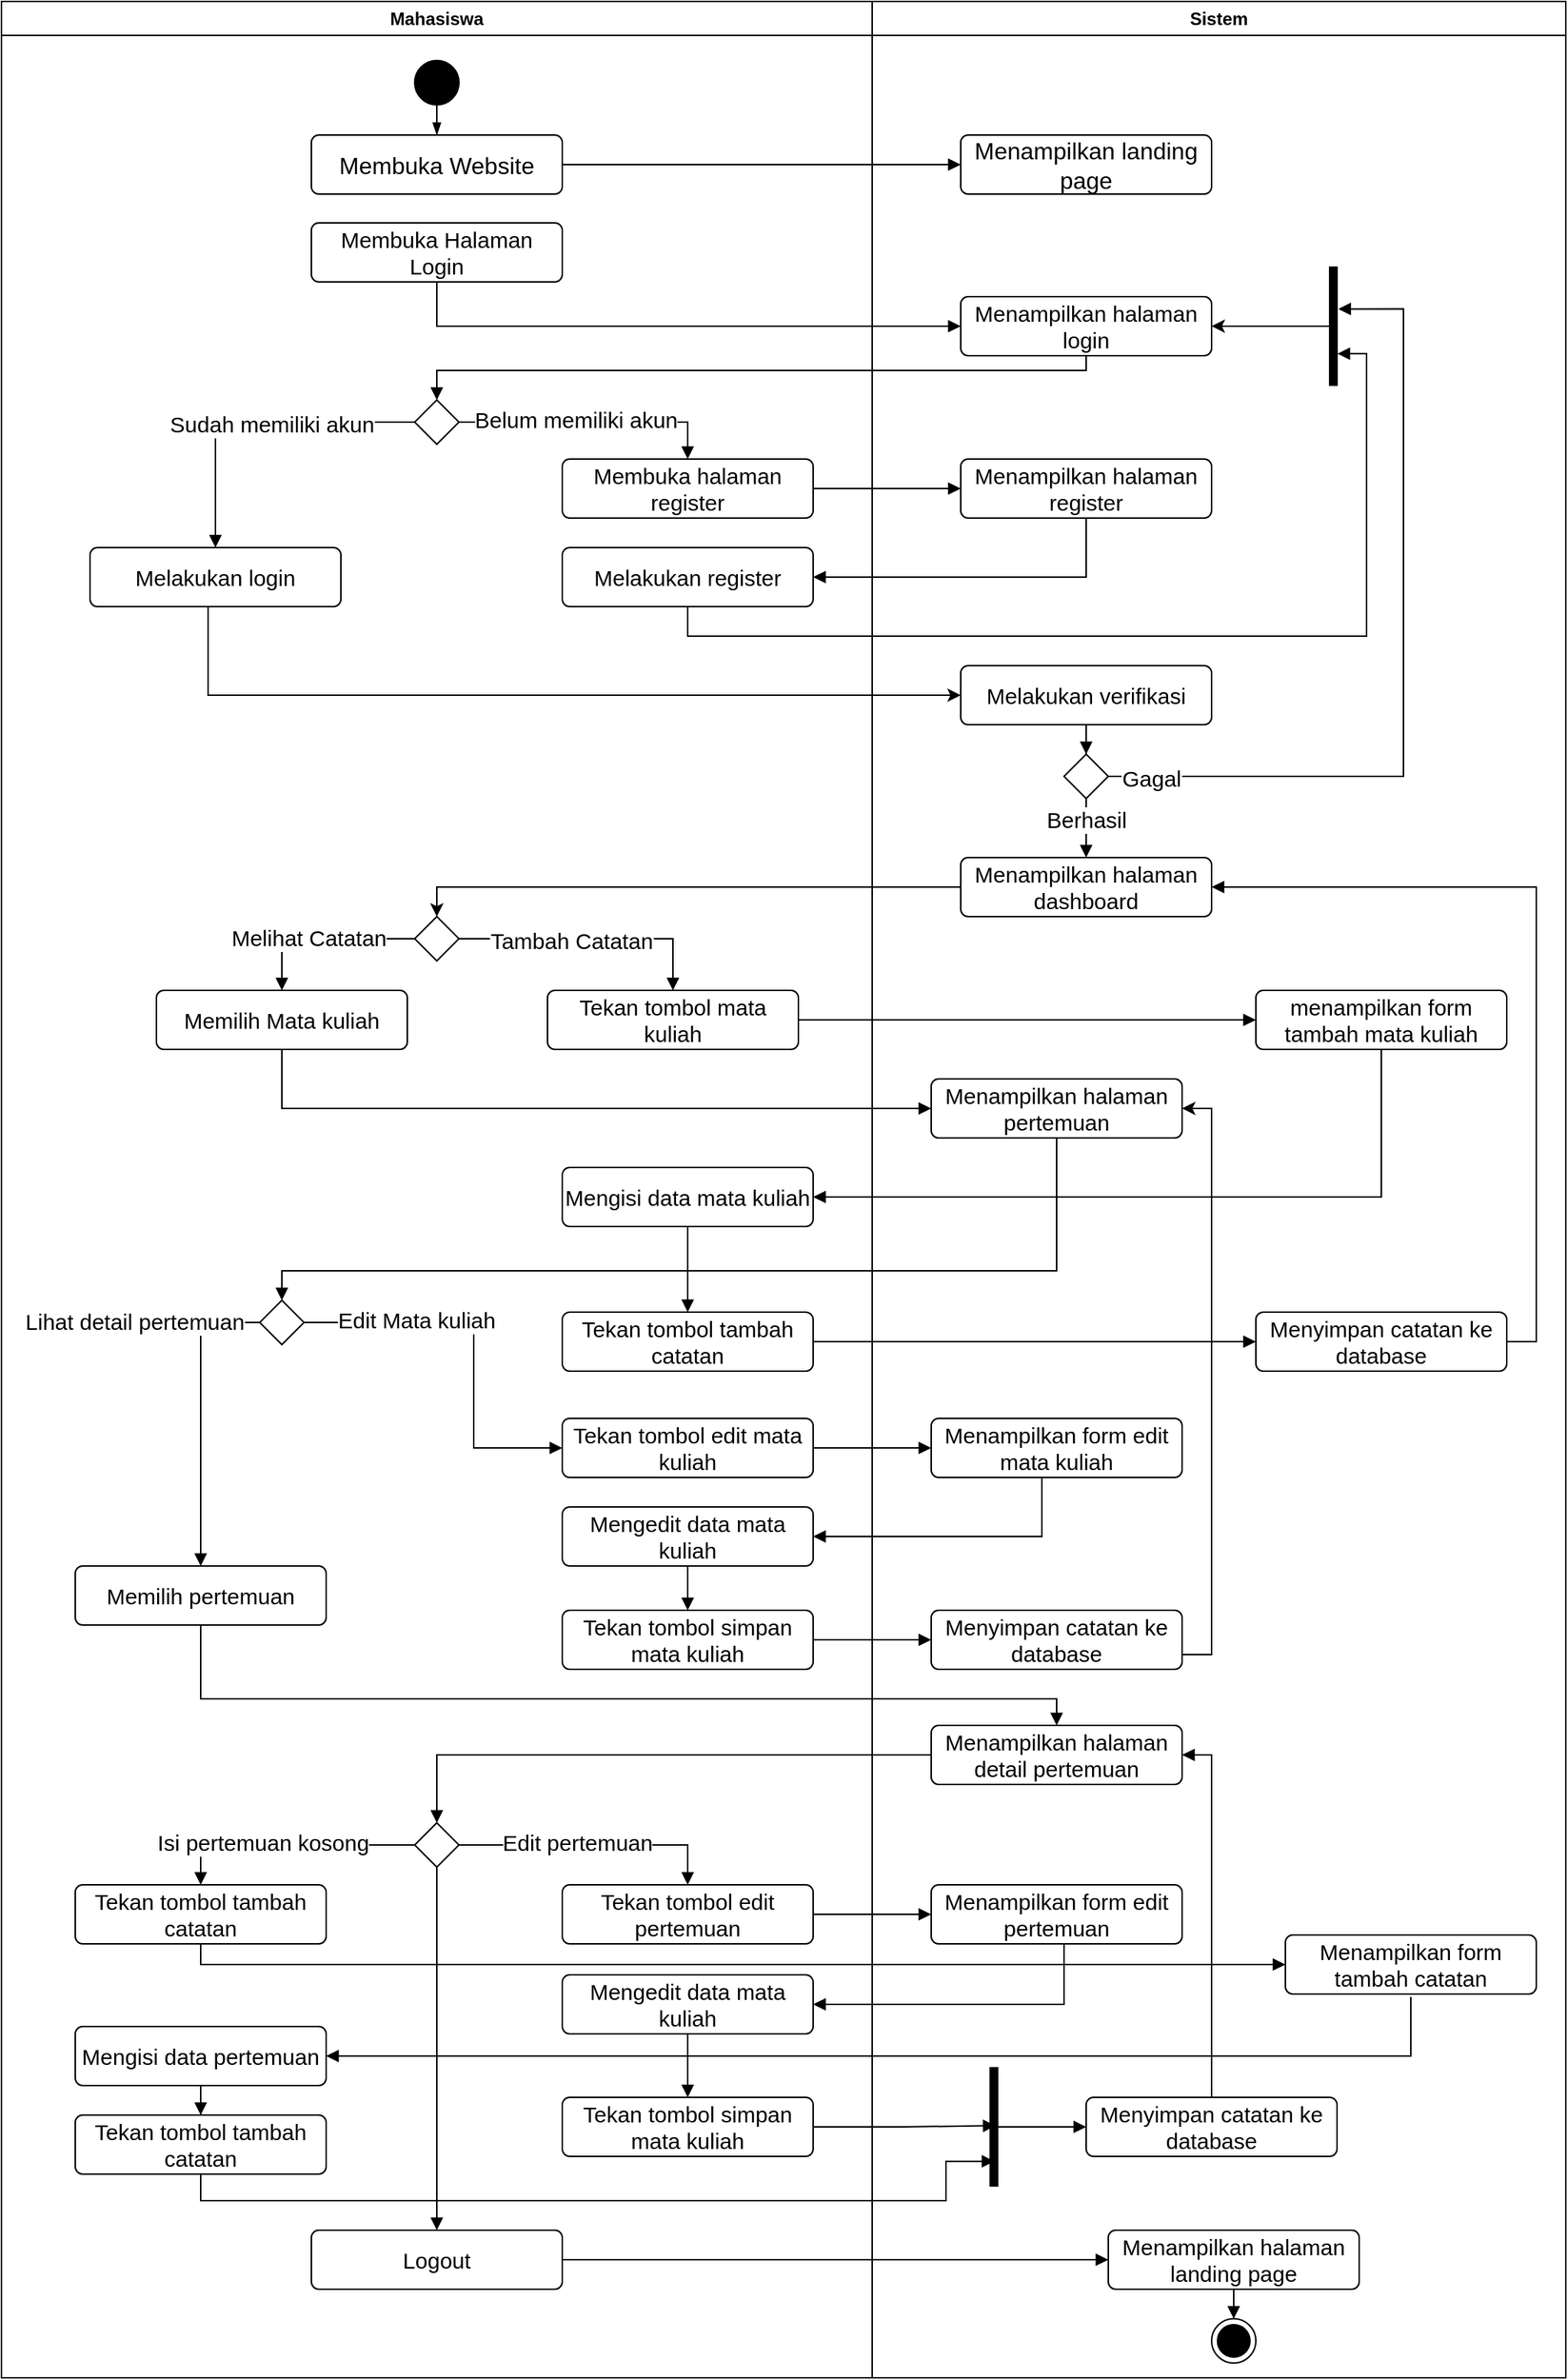 <mxfile version="25.0.3">
  <diagram name="Page-1" id="1pS5nne5ay4UwRCuELFb">
    <mxGraphModel dx="2961" dy="1209" grid="1" gridSize="10" guides="1" tooltips="1" connect="1" arrows="1" fold="1" page="1" pageScale="1" pageWidth="850" pageHeight="1100" math="0" shadow="0">
      <root>
        <mxCell id="0" />
        <mxCell id="1" parent="0" />
        <mxCell id="IEgsuIe9ImZTveWtjrnu-1" value="Mahasiswa" style="swimlane;whiteSpace=wrap;html=1;" parent="1" vertex="1">
          <mxGeometry x="-80" y="10" width="590" height="1610" as="geometry" />
        </mxCell>
        <mxCell id="IEgsuIe9ImZTveWtjrnu-6" style="edgeStyle=orthogonalEdgeStyle;rounded=0;orthogonalLoop=1;jettySize=auto;html=1;endArrow=blockThin;endFill=1;" parent="IEgsuIe9ImZTveWtjrnu-1" source="IEgsuIe9ImZTveWtjrnu-4" target="IEgsuIe9ImZTveWtjrnu-5" edge="1">
          <mxGeometry relative="1" as="geometry" />
        </mxCell>
        <mxCell id="IEgsuIe9ImZTveWtjrnu-4" value="" style="ellipse;fillColor=strokeColor;html=1;" parent="IEgsuIe9ImZTveWtjrnu-1" vertex="1">
          <mxGeometry x="280" y="40" width="30" height="30" as="geometry" />
        </mxCell>
        <mxCell id="IEgsuIe9ImZTveWtjrnu-5" value="Membuka Website" style="html=1;align=center;verticalAlign=middle;rounded=1;absoluteArcSize=1;arcSize=10;dashed=0;whiteSpace=wrap;labelPosition=center;verticalLabelPosition=middle;fontSize=16;" parent="IEgsuIe9ImZTveWtjrnu-1" vertex="1">
          <mxGeometry x="210" y="90.5" width="170" height="40" as="geometry" />
        </mxCell>
        <mxCell id="IEgsuIe9ImZTveWtjrnu-18" value="Membuka Halaman Login" style="html=1;align=center;verticalAlign=middle;rounded=1;absoluteArcSize=1;arcSize=10;dashed=0;whiteSpace=wrap;labelPosition=center;verticalLabelPosition=middle;fontSize=15;" parent="IEgsuIe9ImZTveWtjrnu-1" vertex="1">
          <mxGeometry x="210" y="150" width="170" height="40" as="geometry" />
        </mxCell>
        <mxCell id="IEgsuIe9ImZTveWtjrnu-43" style="edgeStyle=orthogonalEdgeStyle;rounded=0;orthogonalLoop=1;jettySize=auto;html=1;strokeColor=default;align=center;verticalAlign=middle;fontFamily=Helvetica;fontSize=11;fontColor=default;labelBackgroundColor=default;endArrow=block;endFill=1;" parent="IEgsuIe9ImZTveWtjrnu-1" source="IEgsuIe9ImZTveWtjrnu-21" target="IEgsuIe9ImZTveWtjrnu-30" edge="1">
          <mxGeometry relative="1" as="geometry" />
        </mxCell>
        <mxCell id="Frry8JoZcenMl01VOtcv-31" value="Belum memiliki akun" style="edgeLabel;html=1;align=center;verticalAlign=middle;resizable=0;points=[];fontFamily=Helvetica;fontSize=15;fontColor=default;labelBackgroundColor=default;" parent="IEgsuIe9ImZTveWtjrnu-43" vertex="1" connectable="0">
          <mxGeometry x="-0.469" y="2" relative="1" as="geometry">
            <mxPoint x="31" as="offset" />
          </mxGeometry>
        </mxCell>
        <mxCell id="Frry8JoZcenMl01VOtcv-20" style="edgeStyle=orthogonalEdgeStyle;rounded=0;orthogonalLoop=1;jettySize=auto;html=1;entryX=0.5;entryY=0;entryDx=0;entryDy=0;strokeColor=default;align=center;verticalAlign=middle;fontFamily=Helvetica;fontSize=11;fontColor=default;labelBackgroundColor=default;endArrow=block;endFill=1;" parent="IEgsuIe9ImZTveWtjrnu-1" source="IEgsuIe9ImZTveWtjrnu-21" target="IEgsuIe9ImZTveWtjrnu-22" edge="1">
          <mxGeometry relative="1" as="geometry" />
        </mxCell>
        <mxCell id="Frry8JoZcenMl01VOtcv-30" value="Sudah memiliki akun" style="edgeLabel;html=1;align=center;verticalAlign=middle;resizable=0;points=[];fontFamily=Helvetica;fontSize=15;fontColor=default;labelBackgroundColor=default;" parent="Frry8JoZcenMl01VOtcv-20" vertex="1" connectable="0">
          <mxGeometry x="-0.379" y="1" relative="1" as="geometry">
            <mxPoint x="-29" as="offset" />
          </mxGeometry>
        </mxCell>
        <mxCell id="IEgsuIe9ImZTveWtjrnu-21" value="" style="rhombus;" parent="IEgsuIe9ImZTveWtjrnu-1" vertex="1">
          <mxGeometry x="280" y="270" width="30" height="30" as="geometry" />
        </mxCell>
        <mxCell id="IEgsuIe9ImZTveWtjrnu-22" value="Melakukan login" style="html=1;align=center;verticalAlign=middle;rounded=1;absoluteArcSize=1;arcSize=10;dashed=0;whiteSpace=wrap;labelPosition=center;verticalLabelPosition=middle;fontSize=15;" parent="IEgsuIe9ImZTveWtjrnu-1" vertex="1">
          <mxGeometry x="60" y="370" width="170" height="40" as="geometry" />
        </mxCell>
        <mxCell id="IEgsuIe9ImZTveWtjrnu-30" value="Membuka halaman register" style="html=1;align=center;verticalAlign=middle;rounded=1;absoluteArcSize=1;arcSize=10;dashed=0;whiteSpace=wrap;labelPosition=center;verticalLabelPosition=middle;fontSize=15;" parent="IEgsuIe9ImZTveWtjrnu-1" vertex="1">
          <mxGeometry x="380" y="310" width="170" height="40" as="geometry" />
        </mxCell>
        <mxCell id="IEgsuIe9ImZTveWtjrnu-32" value="Melakukan register" style="html=1;align=center;verticalAlign=middle;rounded=1;absoluteArcSize=1;arcSize=10;dashed=0;whiteSpace=wrap;labelPosition=center;verticalLabelPosition=middle;fontSize=15;" parent="IEgsuIe9ImZTveWtjrnu-1" vertex="1">
          <mxGeometry x="380" y="370" width="170" height="40" as="geometry" />
        </mxCell>
        <mxCell id="9lwKUN8deFw_M2zKzOt3-55" style="edgeStyle=orthogonalEdgeStyle;rounded=0;orthogonalLoop=1;jettySize=auto;html=1;entryX=0.5;entryY=0;entryDx=0;entryDy=0;endArrow=block;endFill=1;" parent="IEgsuIe9ImZTveWtjrnu-1" source="IEgsuIe9ImZTveWtjrnu-36" target="IEgsuIe9ImZTveWtjrnu-37" edge="1">
          <mxGeometry relative="1" as="geometry" />
        </mxCell>
        <mxCell id="Frry8JoZcenMl01VOtcv-27" value="&lt;font style=&quot;font-size: 15px;&quot;&gt;Melihat Catatan&lt;/font&gt;" style="edgeLabel;html=1;align=center;verticalAlign=middle;resizable=0;points=[];" parent="9lwKUN8deFw_M2zKzOt3-55" vertex="1" connectable="0">
          <mxGeometry x="-0.066" y="-1" relative="1" as="geometry">
            <mxPoint x="-14" as="offset" />
          </mxGeometry>
        </mxCell>
        <mxCell id="9lwKUN8deFw_M2zKzOt3-56" style="edgeStyle=orthogonalEdgeStyle;rounded=0;orthogonalLoop=1;jettySize=auto;html=1;endArrow=block;endFill=1;" parent="IEgsuIe9ImZTveWtjrnu-1" source="IEgsuIe9ImZTveWtjrnu-36" target="IEgsuIe9ImZTveWtjrnu-59" edge="1">
          <mxGeometry relative="1" as="geometry" />
        </mxCell>
        <mxCell id="Frry8JoZcenMl01VOtcv-26" value="Tambah Catatan" style="edgeLabel;html=1;align=center;verticalAlign=middle;resizable=0;points=[];fontSize=15;" parent="9lwKUN8deFw_M2zKzOt3-56" vertex="1" connectable="0">
          <mxGeometry x="-0.393" y="-1" relative="1" as="geometry">
            <mxPoint x="21" as="offset" />
          </mxGeometry>
        </mxCell>
        <mxCell id="IEgsuIe9ImZTveWtjrnu-36" value="" style="rhombus;" parent="IEgsuIe9ImZTveWtjrnu-1" vertex="1">
          <mxGeometry x="280" y="620" width="30" height="30" as="geometry" />
        </mxCell>
        <mxCell id="IEgsuIe9ImZTveWtjrnu-59" value="Tekan tombol mata kuliah" style="html=1;align=center;verticalAlign=middle;rounded=1;absoluteArcSize=1;arcSize=10;dashed=0;whiteSpace=wrap;labelPosition=center;verticalLabelPosition=middle;fontSize=15;" parent="IEgsuIe9ImZTveWtjrnu-1" vertex="1">
          <mxGeometry x="370" y="670" width="170" height="40" as="geometry" />
        </mxCell>
        <mxCell id="IEgsuIe9ImZTveWtjrnu-37" value="Memilih Mata kuliah" style="html=1;align=center;verticalAlign=middle;rounded=1;absoluteArcSize=1;arcSize=10;dashed=0;whiteSpace=wrap;labelPosition=center;verticalLabelPosition=middle;fontSize=15;" parent="IEgsuIe9ImZTveWtjrnu-1" vertex="1">
          <mxGeometry x="105" y="670" width="170" height="40" as="geometry" />
        </mxCell>
        <mxCell id="9lwKUN8deFw_M2zKzOt3-13" style="edgeStyle=orthogonalEdgeStyle;rounded=0;orthogonalLoop=1;jettySize=auto;html=1;entryX=0.5;entryY=0;entryDx=0;entryDy=0;exitX=0;exitY=0.5;exitDx=0;exitDy=0;strokeColor=default;align=center;verticalAlign=middle;fontFamily=Helvetica;fontSize=11;fontColor=default;labelBackgroundColor=default;endArrow=block;endFill=1;" parent="IEgsuIe9ImZTveWtjrnu-1" source="IEgsuIe9ImZTveWtjrnu-71" target="IEgsuIe9ImZTveWtjrnu-63" edge="1">
          <mxGeometry relative="1" as="geometry">
            <mxPoint x="95" y="1073" as="targetPoint" />
          </mxGeometry>
        </mxCell>
        <mxCell id="9lwKUN8deFw_M2zKzOt3-16" value="Lihat detail pertemuan" style="edgeLabel;html=1;align=center;verticalAlign=middle;resizable=0;points=[];rounded=0;strokeColor=default;fontFamily=Helvetica;fontSize=15;fontColor=default;labelBackgroundColor=default;" parent="9lwKUN8deFw_M2zKzOt3-13" vertex="1" connectable="0">
          <mxGeometry x="-0.44" relative="1" as="geometry">
            <mxPoint x="-45" y="-19" as="offset" />
          </mxGeometry>
        </mxCell>
        <mxCell id="IEgsuIe9ImZTveWtjrnu-71" value="" style="rhombus;" parent="IEgsuIe9ImZTveWtjrnu-1" vertex="1">
          <mxGeometry x="175" y="880" width="30" height="30" as="geometry" />
        </mxCell>
        <mxCell id="IEgsuIe9ImZTveWtjrnu-63" value="Memilih pertemuan" style="html=1;align=center;verticalAlign=middle;rounded=1;absoluteArcSize=1;arcSize=10;dashed=0;whiteSpace=wrap;labelPosition=center;verticalLabelPosition=middle;fontSize=15;" parent="IEgsuIe9ImZTveWtjrnu-1" vertex="1">
          <mxGeometry x="50" y="1060" width="170" height="40" as="geometry" />
        </mxCell>
        <mxCell id="9lwKUN8deFw_M2zKzOt3-23" style="edgeStyle=orthogonalEdgeStyle;rounded=0;orthogonalLoop=1;jettySize=auto;html=1;entryX=0.5;entryY=0;entryDx=0;entryDy=0;strokeColor=default;align=center;verticalAlign=middle;fontFamily=Helvetica;fontSize=11;fontColor=default;labelBackgroundColor=default;endArrow=block;endFill=1;" parent="IEgsuIe9ImZTveWtjrnu-1" source="9lwKUN8deFw_M2zKzOt3-20" target="9lwKUN8deFw_M2zKzOt3-22" edge="1">
          <mxGeometry relative="1" as="geometry" />
        </mxCell>
        <mxCell id="9lwKUN8deFw_M2zKzOt3-20" value="Mengedit data mata kuliah" style="html=1;align=center;verticalAlign=middle;rounded=1;absoluteArcSize=1;arcSize=10;dashed=0;whiteSpace=wrap;labelPosition=center;verticalLabelPosition=middle;fontSize=15;" parent="IEgsuIe9ImZTveWtjrnu-1" vertex="1">
          <mxGeometry x="380" y="1020" width="170" height="40" as="geometry" />
        </mxCell>
        <mxCell id="9lwKUN8deFw_M2zKzOt3-22" value="Tekan tombol simpan mata kuliah" style="html=1;align=center;verticalAlign=middle;rounded=1;absoluteArcSize=1;arcSize=10;dashed=0;whiteSpace=wrap;labelPosition=center;verticalLabelPosition=middle;fontSize=15;" parent="IEgsuIe9ImZTveWtjrnu-1" vertex="1">
          <mxGeometry x="380" y="1090" width="170" height="40" as="geometry" />
        </mxCell>
        <mxCell id="9lwKUN8deFw_M2zKzOt3-44" style="edgeStyle=orthogonalEdgeStyle;rounded=0;orthogonalLoop=1;jettySize=auto;html=1;endArrow=block;endFill=1;" parent="IEgsuIe9ImZTveWtjrnu-1" source="9lwKUN8deFw_M2zKzOt3-29" target="9lwKUN8deFw_M2zKzOt3-43" edge="1">
          <mxGeometry relative="1" as="geometry" />
        </mxCell>
        <mxCell id="Frry8JoZcenMl01VOtcv-34" value="Edit pertemuan" style="edgeLabel;html=1;align=center;verticalAlign=middle;resizable=0;points=[];fontFamily=Helvetica;fontSize=15;fontColor=default;labelBackgroundColor=default;" parent="9lwKUN8deFw_M2zKzOt3-44" vertex="1" connectable="0">
          <mxGeometry x="-0.33" y="2" relative="1" as="geometry">
            <mxPoint x="19" as="offset" />
          </mxGeometry>
        </mxCell>
        <mxCell id="OuNHtFNaKL7QThp1VH5s-54" style="edgeStyle=orthogonalEdgeStyle;shape=connector;rounded=0;orthogonalLoop=1;jettySize=auto;html=1;entryX=0.5;entryY=0;entryDx=0;entryDy=0;strokeColor=default;align=center;verticalAlign=middle;fontFamily=Helvetica;fontSize=11;fontColor=default;labelBackgroundColor=default;endArrow=block;endFill=1;" edge="1" parent="IEgsuIe9ImZTveWtjrnu-1" source="9lwKUN8deFw_M2zKzOt3-29" target="OuNHtFNaKL7QThp1VH5s-51">
          <mxGeometry relative="1" as="geometry" />
        </mxCell>
        <mxCell id="OuNHtFNaKL7QThp1VH5s-55" value="Isi pertemuan kosong" style="edgeLabel;html=1;align=center;verticalAlign=middle;resizable=0;points=[];fontFamily=Helvetica;fontSize=15;fontColor=default;labelBackgroundColor=default;" vertex="1" connectable="0" parent="OuNHtFNaKL7QThp1VH5s-54">
          <mxGeometry x="0.007" y="-2" relative="1" as="geometry">
            <mxPoint x="-17" as="offset" />
          </mxGeometry>
        </mxCell>
        <mxCell id="OuNHtFNaKL7QThp1VH5s-65" style="edgeStyle=orthogonalEdgeStyle;shape=connector;rounded=0;orthogonalLoop=1;jettySize=auto;html=1;strokeColor=default;align=center;verticalAlign=middle;fontFamily=Helvetica;fontSize=11;fontColor=default;labelBackgroundColor=default;endArrow=block;endFill=1;" edge="1" parent="IEgsuIe9ImZTveWtjrnu-1" source="9lwKUN8deFw_M2zKzOt3-29" target="9lwKUN8deFw_M2zKzOt3-35">
          <mxGeometry relative="1" as="geometry" />
        </mxCell>
        <mxCell id="9lwKUN8deFw_M2zKzOt3-29" value="" style="rhombus;" parent="IEgsuIe9ImZTveWtjrnu-1" vertex="1">
          <mxGeometry x="280" y="1234" width="30" height="30" as="geometry" />
        </mxCell>
        <mxCell id="9lwKUN8deFw_M2zKzOt3-35" value="Logout" style="html=1;align=center;verticalAlign=middle;rounded=1;absoluteArcSize=1;arcSize=10;dashed=0;whiteSpace=wrap;labelPosition=center;verticalLabelPosition=middle;fontSize=15;" parent="IEgsuIe9ImZTveWtjrnu-1" vertex="1">
          <mxGeometry x="210" y="1510" width="170" height="40" as="geometry" />
        </mxCell>
        <mxCell id="9lwKUN8deFw_M2zKzOt3-59" style="edgeStyle=orthogonalEdgeStyle;rounded=0;orthogonalLoop=1;jettySize=auto;html=1;entryX=0.5;entryY=0;entryDx=0;entryDy=0;strokeColor=default;align=center;verticalAlign=middle;fontFamily=Helvetica;fontSize=11;fontColor=default;labelBackgroundColor=default;endArrow=block;endFill=1;" parent="IEgsuIe9ImZTveWtjrnu-1" source="IEgsuIe9ImZTveWtjrnu-68" target="IEgsuIe9ImZTveWtjrnu-69" edge="1">
          <mxGeometry relative="1" as="geometry" />
        </mxCell>
        <mxCell id="IEgsuIe9ImZTveWtjrnu-68" value="Mengisi data mata kuliah" style="html=1;align=center;verticalAlign=middle;rounded=1;absoluteArcSize=1;arcSize=10;dashed=0;whiteSpace=wrap;labelPosition=center;verticalLabelPosition=middle;fontSize=15;" parent="IEgsuIe9ImZTveWtjrnu-1" vertex="1">
          <mxGeometry x="380" y="790" width="170" height="40" as="geometry" />
        </mxCell>
        <mxCell id="IEgsuIe9ImZTveWtjrnu-69" value="Tekan tombol tambah catatan" style="html=1;align=center;verticalAlign=middle;rounded=1;absoluteArcSize=1;arcSize=10;dashed=0;whiteSpace=wrap;labelPosition=center;verticalLabelPosition=middle;fontSize=15;" parent="IEgsuIe9ImZTveWtjrnu-1" vertex="1">
          <mxGeometry x="380" y="888" width="170" height="40" as="geometry" />
        </mxCell>
        <mxCell id="9lwKUN8deFw_M2zKzOt3-40" value="Tekan tombol edit mata kuliah" style="html=1;align=center;verticalAlign=middle;rounded=1;absoluteArcSize=1;arcSize=10;dashed=0;whiteSpace=wrap;labelPosition=center;verticalLabelPosition=middle;fontSize=15;" parent="IEgsuIe9ImZTveWtjrnu-1" vertex="1">
          <mxGeometry x="380" y="960" width="170" height="40" as="geometry" />
        </mxCell>
        <mxCell id="9lwKUN8deFw_M2zKzOt3-41" value="" style="edgeStyle=orthogonalEdgeStyle;rounded=0;orthogonalLoop=1;jettySize=auto;html=1;entryX=0;entryY=0.5;entryDx=0;entryDy=0;strokeColor=default;align=center;verticalAlign=middle;fontFamily=Helvetica;fontSize=11;fontColor=default;labelBackgroundColor=default;endArrow=block;endFill=1;" parent="IEgsuIe9ImZTveWtjrnu-1" source="IEgsuIe9ImZTveWtjrnu-71" target="9lwKUN8deFw_M2zKzOt3-40" edge="1">
          <mxGeometry relative="1" as="geometry">
            <mxPoint x="160" y="948" as="sourcePoint" />
            <mxPoint x="750" y="948" as="targetPoint" />
            <Array as="points">
              <mxPoint x="320" y="895" />
              <mxPoint x="320" y="980" />
            </Array>
          </mxGeometry>
        </mxCell>
        <mxCell id="9lwKUN8deFw_M2zKzOt3-42" value="Edit Mata kuliah" style="edgeLabel;html=1;align=center;verticalAlign=middle;resizable=0;points=[];rounded=0;strokeColor=default;fontFamily=Helvetica;fontSize=15;fontColor=default;labelBackgroundColor=default;" parent="9lwKUN8deFw_M2zKzOt3-41" vertex="1" connectable="0">
          <mxGeometry x="-0.817" y="-2" relative="1" as="geometry">
            <mxPoint x="52" y="-4" as="offset" />
          </mxGeometry>
        </mxCell>
        <mxCell id="9lwKUN8deFw_M2zKzOt3-43" value="Tekan tombol edit pertemuan" style="html=1;align=center;verticalAlign=middle;rounded=1;absoluteArcSize=1;arcSize=10;dashed=0;whiteSpace=wrap;labelPosition=center;verticalLabelPosition=middle;fontSize=15;" parent="IEgsuIe9ImZTveWtjrnu-1" vertex="1">
          <mxGeometry x="380" y="1276" width="170" height="40" as="geometry" />
        </mxCell>
        <mxCell id="OuNHtFNaKL7QThp1VH5s-59" style="edgeStyle=orthogonalEdgeStyle;shape=connector;rounded=0;orthogonalLoop=1;jettySize=auto;html=1;strokeColor=default;align=center;verticalAlign=middle;fontFamily=Helvetica;fontSize=11;fontColor=default;labelBackgroundColor=default;endArrow=block;endFill=1;" edge="1" parent="IEgsuIe9ImZTveWtjrnu-1" source="9lwKUN8deFw_M2zKzOt3-47" target="9lwKUN8deFw_M2zKzOt3-48">
          <mxGeometry relative="1" as="geometry" />
        </mxCell>
        <mxCell id="9lwKUN8deFw_M2zKzOt3-47" value="Mengedit data mata kuliah" style="html=1;align=center;verticalAlign=middle;rounded=1;absoluteArcSize=1;arcSize=10;dashed=0;whiteSpace=wrap;labelPosition=center;verticalLabelPosition=middle;fontSize=15;" parent="IEgsuIe9ImZTveWtjrnu-1" vertex="1">
          <mxGeometry x="380" y="1337" width="170" height="40" as="geometry" />
        </mxCell>
        <mxCell id="9lwKUN8deFw_M2zKzOt3-48" value="Tekan tombol simpan mata kuliah" style="html=1;align=center;verticalAlign=middle;rounded=1;absoluteArcSize=1;arcSize=10;dashed=0;whiteSpace=wrap;labelPosition=center;verticalLabelPosition=middle;fontSize=15;" parent="IEgsuIe9ImZTveWtjrnu-1" vertex="1">
          <mxGeometry x="380" y="1420" width="170" height="40" as="geometry" />
        </mxCell>
        <mxCell id="OuNHtFNaKL7QThp1VH5s-51" value="Tekan tombol tambah catatan" style="html=1;align=center;verticalAlign=middle;rounded=1;absoluteArcSize=1;arcSize=10;dashed=0;whiteSpace=wrap;labelPosition=center;verticalLabelPosition=middle;fontSize=15;" vertex="1" parent="IEgsuIe9ImZTveWtjrnu-1">
          <mxGeometry x="50" y="1276" width="170" height="40" as="geometry" />
        </mxCell>
        <mxCell id="OuNHtFNaKL7QThp1VH5s-62" style="edgeStyle=orthogonalEdgeStyle;shape=connector;rounded=0;orthogonalLoop=1;jettySize=auto;html=1;strokeColor=default;align=center;verticalAlign=middle;fontFamily=Helvetica;fontSize=11;fontColor=default;labelBackgroundColor=default;endArrow=block;endFill=1;" edge="1" parent="IEgsuIe9ImZTveWtjrnu-1" source="OuNHtFNaKL7QThp1VH5s-52" target="OuNHtFNaKL7QThp1VH5s-53">
          <mxGeometry relative="1" as="geometry" />
        </mxCell>
        <mxCell id="OuNHtFNaKL7QThp1VH5s-52" value="Mengisi data pertemuan" style="html=1;align=center;verticalAlign=middle;rounded=1;absoluteArcSize=1;arcSize=10;dashed=0;whiteSpace=wrap;labelPosition=center;verticalLabelPosition=middle;fontSize=15;" vertex="1" parent="IEgsuIe9ImZTveWtjrnu-1">
          <mxGeometry x="50" y="1372" width="170" height="40" as="geometry" />
        </mxCell>
        <mxCell id="OuNHtFNaKL7QThp1VH5s-53" value="Tekan tombol tambah catatan" style="html=1;align=center;verticalAlign=middle;rounded=1;absoluteArcSize=1;arcSize=10;dashed=0;whiteSpace=wrap;labelPosition=center;verticalLabelPosition=middle;fontSize=15;" vertex="1" parent="IEgsuIe9ImZTveWtjrnu-1">
          <mxGeometry x="50" y="1432" width="170" height="40" as="geometry" />
        </mxCell>
        <mxCell id="IEgsuIe9ImZTveWtjrnu-7" value="Sistem" style="swimlane;whiteSpace=wrap;html=1;" parent="1" vertex="1">
          <mxGeometry x="510" y="10" width="470" height="1610" as="geometry" />
        </mxCell>
        <mxCell id="IEgsuIe9ImZTveWtjrnu-8" style="edgeStyle=orthogonalEdgeStyle;rounded=0;orthogonalLoop=1;jettySize=auto;html=1;endArrow=blockThin;endFill=1;" parent="IEgsuIe9ImZTveWtjrnu-7" edge="1">
          <mxGeometry relative="1" as="geometry">
            <mxPoint x="219.957" y="90" as="targetPoint" />
          </mxGeometry>
        </mxCell>
        <mxCell id="IEgsuIe9ImZTveWtjrnu-16" value="Menampilkan landing page" style="html=1;align=center;verticalAlign=middle;rounded=1;absoluteArcSize=1;arcSize=10;dashed=0;whiteSpace=wrap;labelPosition=center;verticalLabelPosition=middle;fontSize=16;" parent="IEgsuIe9ImZTveWtjrnu-7" vertex="1">
          <mxGeometry x="60" y="90.5" width="170" height="40" as="geometry" />
        </mxCell>
        <mxCell id="IEgsuIe9ImZTveWtjrnu-19" value="Menampilkan halaman login" style="html=1;align=center;verticalAlign=middle;rounded=1;absoluteArcSize=1;arcSize=10;dashed=0;whiteSpace=wrap;labelPosition=center;verticalLabelPosition=middle;fontSize=15;" parent="IEgsuIe9ImZTveWtjrnu-7" vertex="1">
          <mxGeometry x="60" y="200" width="170" height="40" as="geometry" />
        </mxCell>
        <mxCell id="IEgsuIe9ImZTveWtjrnu-31" value="Menampilkan halaman register" style="html=1;align=center;verticalAlign=middle;rounded=1;absoluteArcSize=1;arcSize=10;dashed=0;whiteSpace=wrap;labelPosition=center;verticalLabelPosition=middle;fontSize=15;" parent="IEgsuIe9ImZTveWtjrnu-7" vertex="1">
          <mxGeometry x="60" y="310" width="170" height="40" as="geometry" />
        </mxCell>
        <mxCell id="IEgsuIe9ImZTveWtjrnu-56" style="edgeStyle=orthogonalEdgeStyle;rounded=0;orthogonalLoop=1;jettySize=auto;html=1;strokeColor=default;align=center;verticalAlign=middle;fontFamily=Helvetica;fontSize=11;fontColor=default;labelBackgroundColor=default;endArrow=block;endFill=1;" parent="IEgsuIe9ImZTveWtjrnu-7" source="IEgsuIe9ImZTveWtjrnu-33" target="IEgsuIe9ImZTveWtjrnu-35" edge="1">
          <mxGeometry relative="1" as="geometry" />
        </mxCell>
        <mxCell id="Frry8JoZcenMl01VOtcv-25" value="Berhasil" style="edgeLabel;html=1;align=center;verticalAlign=middle;resizable=0;points=[];fontSize=15;rounded=0;strokeColor=default;fontFamily=Helvetica;fontColor=default;labelBackgroundColor=default;" parent="IEgsuIe9ImZTveWtjrnu-56" vertex="1" connectable="0">
          <mxGeometry x="0.16" y="1" relative="1" as="geometry">
            <mxPoint x="-1" y="-9" as="offset" />
          </mxGeometry>
        </mxCell>
        <mxCell id="IEgsuIe9ImZTveWtjrnu-33" value="" style="rhombus;" parent="IEgsuIe9ImZTveWtjrnu-7" vertex="1">
          <mxGeometry x="130" y="510" width="30" height="30" as="geometry" />
        </mxCell>
        <mxCell id="IEgsuIe9ImZTveWtjrnu-55" style="edgeStyle=orthogonalEdgeStyle;rounded=0;orthogonalLoop=1;jettySize=auto;html=1;strokeColor=default;align=center;verticalAlign=middle;fontFamily=Helvetica;fontSize=11;fontColor=default;labelBackgroundColor=default;endArrow=block;endFill=1;" parent="IEgsuIe9ImZTveWtjrnu-7" source="IEgsuIe9ImZTveWtjrnu-34" target="IEgsuIe9ImZTveWtjrnu-33" edge="1">
          <mxGeometry relative="1" as="geometry" />
        </mxCell>
        <mxCell id="IEgsuIe9ImZTveWtjrnu-34" value="Melakukan verifikasi" style="html=1;align=center;verticalAlign=middle;rounded=1;absoluteArcSize=1;arcSize=10;dashed=0;whiteSpace=wrap;labelPosition=center;verticalLabelPosition=middle;fontSize=15;" parent="IEgsuIe9ImZTveWtjrnu-7" vertex="1">
          <mxGeometry x="60" y="450" width="170" height="40" as="geometry" />
        </mxCell>
        <mxCell id="IEgsuIe9ImZTveWtjrnu-35" value="Menampilkan halaman dashboard" style="html=1;align=center;verticalAlign=middle;rounded=1;absoluteArcSize=1;arcSize=10;dashed=0;whiteSpace=wrap;labelPosition=center;verticalLabelPosition=middle;fontSize=15;" parent="IEgsuIe9ImZTveWtjrnu-7" vertex="1">
          <mxGeometry x="60" y="580" width="170" height="40" as="geometry" />
        </mxCell>
        <mxCell id="IEgsuIe9ImZTveWtjrnu-61" value="Menampilkan halaman pertemuan" style="html=1;align=center;verticalAlign=middle;rounded=1;absoluteArcSize=1;arcSize=10;dashed=0;whiteSpace=wrap;labelPosition=center;verticalLabelPosition=middle;fontSize=15;" parent="IEgsuIe9ImZTveWtjrnu-7" vertex="1">
          <mxGeometry x="40" y="730" width="170" height="40" as="geometry" />
        </mxCell>
        <mxCell id="IEgsuIe9ImZTveWtjrnu-67" value="menampilkan form tambah mata kuliah" style="html=1;align=center;verticalAlign=middle;rounded=1;absoluteArcSize=1;arcSize=10;dashed=0;whiteSpace=wrap;labelPosition=center;verticalLabelPosition=middle;fontSize=15;" parent="IEgsuIe9ImZTveWtjrnu-7" vertex="1">
          <mxGeometry x="260" y="670" width="170" height="40" as="geometry" />
        </mxCell>
        <mxCell id="IEgsuIe9ImZTveWtjrnu-64" value="Menampilkan halaman detail pertemuan" style="html=1;align=center;verticalAlign=middle;rounded=1;absoluteArcSize=1;arcSize=10;dashed=0;whiteSpace=wrap;labelPosition=center;verticalLabelPosition=middle;fontSize=15;" parent="IEgsuIe9ImZTveWtjrnu-7" vertex="1">
          <mxGeometry x="40" y="1168" width="170" height="40" as="geometry" />
        </mxCell>
        <mxCell id="9lwKUN8deFw_M2zKzOt3-4" value="Menampilkan form edit mata kuliah" style="html=1;align=center;verticalAlign=middle;rounded=1;absoluteArcSize=1;arcSize=10;dashed=0;whiteSpace=wrap;labelPosition=center;verticalLabelPosition=middle;fontSize=15;" parent="IEgsuIe9ImZTveWtjrnu-7" vertex="1">
          <mxGeometry x="40" y="960" width="170" height="40" as="geometry" />
        </mxCell>
        <mxCell id="9lwKUN8deFw_M2zKzOt3-27" style="edgeStyle=orthogonalEdgeStyle;rounded=0;orthogonalLoop=1;jettySize=auto;html=1;entryX=1;entryY=0.5;entryDx=0;entryDy=0;" parent="IEgsuIe9ImZTveWtjrnu-7" source="9lwKUN8deFw_M2zKzOt3-25" target="IEgsuIe9ImZTveWtjrnu-61" edge="1">
          <mxGeometry relative="1" as="geometry">
            <Array as="points">
              <mxPoint x="230" y="1120" />
              <mxPoint x="230" y="750" />
            </Array>
          </mxGeometry>
        </mxCell>
        <mxCell id="9lwKUN8deFw_M2zKzOt3-25" value="Menyimpan catatan ke database" style="html=1;align=center;verticalAlign=middle;rounded=1;absoluteArcSize=1;arcSize=10;dashed=0;whiteSpace=wrap;labelPosition=center;verticalLabelPosition=middle;fontSize=15;" parent="IEgsuIe9ImZTveWtjrnu-7" vertex="1">
          <mxGeometry x="40" y="1090" width="170" height="40" as="geometry" />
        </mxCell>
        <mxCell id="9lwKUN8deFw_M2zKzOt3-61" style="edgeStyle=orthogonalEdgeStyle;rounded=0;orthogonalLoop=1;jettySize=auto;html=1;entryX=1;entryY=0.5;entryDx=0;entryDy=0;strokeColor=default;align=center;verticalAlign=middle;fontFamily=Helvetica;fontSize=11;fontColor=default;labelBackgroundColor=default;endArrow=block;endFill=1;" parent="IEgsuIe9ImZTveWtjrnu-7" source="IEgsuIe9ImZTveWtjrnu-70" target="IEgsuIe9ImZTveWtjrnu-35" edge="1">
          <mxGeometry relative="1" as="geometry">
            <Array as="points">
              <mxPoint x="450" y="908" />
              <mxPoint x="450" y="600" />
            </Array>
          </mxGeometry>
        </mxCell>
        <mxCell id="IEgsuIe9ImZTveWtjrnu-70" value="Menyimpan catatan ke database" style="html=1;align=center;verticalAlign=middle;rounded=1;absoluteArcSize=1;arcSize=10;dashed=0;whiteSpace=wrap;labelPosition=center;verticalLabelPosition=middle;fontSize=15;" parent="IEgsuIe9ImZTveWtjrnu-7" vertex="1">
          <mxGeometry x="260" y="888" width="170" height="40" as="geometry" />
        </mxCell>
        <mxCell id="9lwKUN8deFw_M2zKzOt3-45" value="Menampilkan form edit pertemuan" style="html=1;align=center;verticalAlign=middle;rounded=1;absoluteArcSize=1;arcSize=10;dashed=0;whiteSpace=wrap;labelPosition=center;verticalLabelPosition=middle;fontSize=15;" parent="IEgsuIe9ImZTveWtjrnu-7" vertex="1">
          <mxGeometry x="40" y="1276" width="170" height="40" as="geometry" />
        </mxCell>
        <mxCell id="OuNHtFNaKL7QThp1VH5s-49" style="edgeStyle=orthogonalEdgeStyle;rounded=0;orthogonalLoop=1;jettySize=auto;html=1;entryX=1;entryY=0.5;entryDx=0;entryDy=0;endArrow=block;endFill=1;exitX=1;exitY=0.5;exitDx=0;exitDy=0;" edge="1" parent="IEgsuIe9ImZTveWtjrnu-7" source="9lwKUN8deFw_M2zKzOt3-51" target="IEgsuIe9ImZTveWtjrnu-64">
          <mxGeometry relative="1" as="geometry">
            <Array as="points">
              <mxPoint x="230" y="1439" />
              <mxPoint x="230" y="1188" />
            </Array>
          </mxGeometry>
        </mxCell>
        <mxCell id="9lwKUN8deFw_M2zKzOt3-51" value="Menyimpan catatan ke database" style="html=1;align=center;verticalAlign=middle;rounded=1;absoluteArcSize=1;arcSize=10;dashed=0;whiteSpace=wrap;labelPosition=center;verticalLabelPosition=middle;fontSize=15;" parent="IEgsuIe9ImZTveWtjrnu-7" vertex="1">
          <mxGeometry x="145" y="1420" width="170" height="40" as="geometry" />
        </mxCell>
        <mxCell id="IEgsuIe9ImZTveWtjrnu-66" value="Menampilkan halaman landing page" style="html=1;align=center;verticalAlign=middle;rounded=1;absoluteArcSize=1;arcSize=10;dashed=0;whiteSpace=wrap;labelPosition=center;verticalLabelPosition=middle;fontSize=15;" parent="IEgsuIe9ImZTveWtjrnu-7" vertex="1">
          <mxGeometry x="160" y="1510" width="170" height="40" as="geometry" />
        </mxCell>
        <mxCell id="9lwKUN8deFw_M2zKzOt3-64" style="edgeStyle=orthogonalEdgeStyle;rounded=0;orthogonalLoop=1;jettySize=auto;html=1;entryX=0.5;entryY=0;entryDx=0;entryDy=0;strokeColor=default;align=center;verticalAlign=middle;fontFamily=Helvetica;fontSize=11;fontColor=default;labelBackgroundColor=default;endArrow=block;endFill=1;" parent="IEgsuIe9ImZTveWtjrnu-7" source="IEgsuIe9ImZTveWtjrnu-66" target="9lwKUN8deFw_M2zKzOt3-63" edge="1">
          <mxGeometry relative="1" as="geometry" />
        </mxCell>
        <mxCell id="9lwKUN8deFw_M2zKzOt3-63" value="" style="ellipse;html=1;shape=endState;fillColor=strokeColor;" parent="IEgsuIe9ImZTveWtjrnu-7" vertex="1">
          <mxGeometry x="230" y="1570" width="30" height="30" as="geometry" />
        </mxCell>
        <mxCell id="Frry8JoZcenMl01VOtcv-7" style="edgeStyle=orthogonalEdgeStyle;rounded=0;orthogonalLoop=1;jettySize=auto;html=1;entryX=1;entryY=0.5;entryDx=0;entryDy=0;" parent="IEgsuIe9ImZTveWtjrnu-7" source="Frry8JoZcenMl01VOtcv-4" target="IEgsuIe9ImZTveWtjrnu-19" edge="1">
          <mxGeometry relative="1" as="geometry" />
        </mxCell>
        <mxCell id="Frry8JoZcenMl01VOtcv-4" value="" style="html=1;points=[];perimeter=orthogonalPerimeter;fillColor=strokeColor;" parent="IEgsuIe9ImZTveWtjrnu-7" vertex="1">
          <mxGeometry x="310" y="180" width="5" height="80" as="geometry" />
        </mxCell>
        <mxCell id="Frry8JoZcenMl01VOtcv-23" style="edgeStyle=orthogonalEdgeStyle;rounded=0;orthogonalLoop=1;jettySize=auto;html=1;entryX=1.17;entryY=0.354;entryDx=0;entryDy=0;entryPerimeter=0;strokeColor=default;align=center;verticalAlign=middle;fontFamily=Helvetica;fontSize=11;fontColor=default;labelBackgroundColor=default;endArrow=block;endFill=1;exitX=1;exitY=0.5;exitDx=0;exitDy=0;" parent="IEgsuIe9ImZTveWtjrnu-7" source="IEgsuIe9ImZTveWtjrnu-33" target="Frry8JoZcenMl01VOtcv-4" edge="1">
          <mxGeometry relative="1" as="geometry">
            <Array as="points">
              <mxPoint x="360" y="525" />
              <mxPoint x="360" y="208" />
            </Array>
          </mxGeometry>
        </mxCell>
        <mxCell id="Frry8JoZcenMl01VOtcv-24" value="Gagal" style="edgeLabel;html=1;align=center;verticalAlign=middle;resizable=0;points=[];fontSize=15;" parent="Frry8JoZcenMl01VOtcv-23" vertex="1" connectable="0">
          <mxGeometry x="-0.896" y="-1" relative="1" as="geometry">
            <mxPoint as="offset" />
          </mxGeometry>
        </mxCell>
        <mxCell id="OuNHtFNaKL7QThp1VH5s-56" value="Menampilkan form tambah catatan" style="html=1;align=center;verticalAlign=middle;rounded=1;absoluteArcSize=1;arcSize=10;dashed=0;whiteSpace=wrap;labelPosition=center;verticalLabelPosition=middle;fontSize=15;" vertex="1" parent="IEgsuIe9ImZTveWtjrnu-7">
          <mxGeometry x="280" y="1310" width="170" height="40" as="geometry" />
        </mxCell>
        <mxCell id="OuNHtFNaKL7QThp1VH5s-71" style="edgeStyle=orthogonalEdgeStyle;shape=connector;rounded=0;orthogonalLoop=1;jettySize=auto;html=1;entryX=0;entryY=0.5;entryDx=0;entryDy=0;strokeColor=default;align=center;verticalAlign=middle;fontFamily=Helvetica;fontSize=11;fontColor=default;labelBackgroundColor=default;endArrow=block;endFill=1;" edge="1" parent="IEgsuIe9ImZTveWtjrnu-7" source="OuNHtFNaKL7QThp1VH5s-67" target="9lwKUN8deFw_M2zKzOt3-51">
          <mxGeometry relative="1" as="geometry" />
        </mxCell>
        <mxCell id="OuNHtFNaKL7QThp1VH5s-67" value="" style="html=1;points=[];perimeter=orthogonalPerimeter;fillColor=strokeColor;" vertex="1" parent="IEgsuIe9ImZTveWtjrnu-7">
          <mxGeometry x="80" y="1400" width="5" height="80" as="geometry" />
        </mxCell>
        <mxCell id="IEgsuIe9ImZTveWtjrnu-38" style="edgeStyle=orthogonalEdgeStyle;rounded=0;orthogonalLoop=1;jettySize=auto;html=1;entryX=0;entryY=0.5;entryDx=0;entryDy=0;endArrow=block;endFill=1;" parent="1" source="IEgsuIe9ImZTveWtjrnu-5" target="IEgsuIe9ImZTveWtjrnu-16" edge="1">
          <mxGeometry relative="1" as="geometry" />
        </mxCell>
        <mxCell id="IEgsuIe9ImZTveWtjrnu-44" style="edgeStyle=orthogonalEdgeStyle;rounded=0;orthogonalLoop=1;jettySize=auto;html=1;entryX=0;entryY=0.5;entryDx=0;entryDy=0;" parent="1" source="IEgsuIe9ImZTveWtjrnu-22" target="IEgsuIe9ImZTveWtjrnu-34" edge="1">
          <mxGeometry relative="1" as="geometry">
            <Array as="points">
              <mxPoint x="60" y="480" />
            </Array>
          </mxGeometry>
        </mxCell>
        <mxCell id="IEgsuIe9ImZTveWtjrnu-47" style="edgeStyle=orthogonalEdgeStyle;rounded=0;orthogonalLoop=1;jettySize=auto;html=1;strokeColor=default;align=center;verticalAlign=middle;fontFamily=Helvetica;fontSize=11;fontColor=default;labelBackgroundColor=default;endArrow=block;endFill=1;" parent="1" source="IEgsuIe9ImZTveWtjrnu-30" target="IEgsuIe9ImZTveWtjrnu-31" edge="1">
          <mxGeometry relative="1" as="geometry" />
        </mxCell>
        <mxCell id="IEgsuIe9ImZTveWtjrnu-58" style="edgeStyle=orthogonalEdgeStyle;rounded=0;orthogonalLoop=1;jettySize=auto;html=1;entryX=0.5;entryY=0;entryDx=0;entryDy=0;" parent="1" source="IEgsuIe9ImZTveWtjrnu-35" target="IEgsuIe9ImZTveWtjrnu-36" edge="1">
          <mxGeometry relative="1" as="geometry">
            <Array as="points">
              <mxPoint x="625" y="610" />
              <mxPoint x="180" y="610" />
            </Array>
          </mxGeometry>
        </mxCell>
        <mxCell id="9lwKUN8deFw_M2zKzOt3-10" style="edgeStyle=orthogonalEdgeStyle;rounded=0;orthogonalLoop=1;jettySize=auto;html=1;entryX=0;entryY=0.5;entryDx=0;entryDy=0;strokeColor=default;align=center;verticalAlign=middle;fontFamily=Helvetica;fontSize=11;fontColor=default;labelBackgroundColor=default;endArrow=block;endFill=1;" parent="1" source="IEgsuIe9ImZTveWtjrnu-37" target="IEgsuIe9ImZTveWtjrnu-61" edge="1">
          <mxGeometry relative="1" as="geometry">
            <Array as="points">
              <mxPoint x="110" y="760" />
            </Array>
          </mxGeometry>
        </mxCell>
        <mxCell id="9lwKUN8deFw_M2zKzOt3-14" style="edgeStyle=orthogonalEdgeStyle;rounded=0;orthogonalLoop=1;jettySize=auto;html=1;entryX=0;entryY=0.5;entryDx=0;entryDy=0;strokeColor=default;align=center;verticalAlign=middle;fontFamily=Helvetica;fontSize=11;fontColor=default;labelBackgroundColor=default;endArrow=block;endFill=1;" parent="1" source="9lwKUN8deFw_M2zKzOt3-40" target="9lwKUN8deFw_M2zKzOt3-4" edge="1">
          <mxGeometry relative="1" as="geometry" />
        </mxCell>
        <mxCell id="9lwKUN8deFw_M2zKzOt3-21" style="edgeStyle=orthogonalEdgeStyle;rounded=0;orthogonalLoop=1;jettySize=auto;html=1;entryX=1;entryY=0.5;entryDx=0;entryDy=0;strokeColor=default;align=center;verticalAlign=middle;fontFamily=Helvetica;fontSize=11;fontColor=default;labelBackgroundColor=default;endArrow=block;endFill=1;" parent="1" source="9lwKUN8deFw_M2zKzOt3-4" target="9lwKUN8deFw_M2zKzOt3-20" edge="1">
          <mxGeometry relative="1" as="geometry">
            <Array as="points">
              <mxPoint x="625" y="1050" />
            </Array>
          </mxGeometry>
        </mxCell>
        <mxCell id="9lwKUN8deFw_M2zKzOt3-26" value="" style="edgeStyle=orthogonalEdgeStyle;rounded=0;orthogonalLoop=1;jettySize=auto;html=1;endArrow=block;endFill=1;" parent="1" source="9lwKUN8deFw_M2zKzOt3-22" target="9lwKUN8deFw_M2zKzOt3-25" edge="1">
          <mxGeometry relative="1" as="geometry" />
        </mxCell>
        <mxCell id="9lwKUN8deFw_M2zKzOt3-46" style="edgeStyle=orthogonalEdgeStyle;rounded=0;orthogonalLoop=1;jettySize=auto;html=1;entryX=0;entryY=0.5;entryDx=0;entryDy=0;strokeColor=default;align=center;verticalAlign=middle;fontFamily=Helvetica;fontSize=11;fontColor=default;labelBackgroundColor=default;endArrow=block;endFill=1;" parent="1" source="9lwKUN8deFw_M2zKzOt3-43" target="9lwKUN8deFw_M2zKzOt3-45" edge="1">
          <mxGeometry relative="1" as="geometry" />
        </mxCell>
        <mxCell id="9lwKUN8deFw_M2zKzOt3-57" style="edgeStyle=orthogonalEdgeStyle;rounded=0;orthogonalLoop=1;jettySize=auto;html=1;entryX=0;entryY=0.5;entryDx=0;entryDy=0;strokeColor=default;align=center;verticalAlign=middle;fontFamily=Helvetica;fontSize=11;fontColor=default;labelBackgroundColor=default;endArrow=block;endFill=1;" parent="1" source="IEgsuIe9ImZTveWtjrnu-59" target="IEgsuIe9ImZTveWtjrnu-67" edge="1">
          <mxGeometry relative="1" as="geometry" />
        </mxCell>
        <mxCell id="9lwKUN8deFw_M2zKzOt3-60" style="edgeStyle=orthogonalEdgeStyle;rounded=0;orthogonalLoop=1;jettySize=auto;html=1;strokeColor=default;align=center;verticalAlign=middle;fontFamily=Helvetica;fontSize=11;fontColor=default;labelBackgroundColor=default;endArrow=block;endFill=1;" parent="1" source="IEgsuIe9ImZTveWtjrnu-69" target="IEgsuIe9ImZTveWtjrnu-70" edge="1">
          <mxGeometry relative="1" as="geometry" />
        </mxCell>
        <mxCell id="Frry8JoZcenMl01VOtcv-14" style="edgeStyle=orthogonalEdgeStyle;rounded=0;orthogonalLoop=1;jettySize=auto;html=1;entryX=0.5;entryY=0;entryDx=0;entryDy=0;strokeColor=default;align=center;verticalAlign=middle;fontFamily=Helvetica;fontSize=11;fontColor=default;labelBackgroundColor=default;endArrow=block;endFill=1;" parent="1" source="IEgsuIe9ImZTveWtjrnu-63" target="IEgsuIe9ImZTveWtjrnu-64" edge="1">
          <mxGeometry relative="1" as="geometry">
            <Array as="points">
              <mxPoint x="55" y="1160" />
              <mxPoint x="635" y="1160" />
            </Array>
          </mxGeometry>
        </mxCell>
        <mxCell id="Frry8JoZcenMl01VOtcv-18" style="edgeStyle=orthogonalEdgeStyle;rounded=0;orthogonalLoop=1;jettySize=auto;html=1;entryX=0;entryY=0.5;entryDx=0;entryDy=0;strokeColor=default;align=center;verticalAlign=middle;fontFamily=Helvetica;fontSize=11;fontColor=default;labelBackgroundColor=default;endArrow=block;endFill=1;" parent="1" source="IEgsuIe9ImZTveWtjrnu-18" target="IEgsuIe9ImZTveWtjrnu-19" edge="1">
          <mxGeometry relative="1" as="geometry">
            <Array as="points">
              <mxPoint x="215" y="230" />
            </Array>
          </mxGeometry>
        </mxCell>
        <mxCell id="Frry8JoZcenMl01VOtcv-19" style="edgeStyle=orthogonalEdgeStyle;rounded=0;orthogonalLoop=1;jettySize=auto;html=1;entryX=0.5;entryY=0;entryDx=0;entryDy=0;strokeColor=default;align=center;verticalAlign=middle;fontFamily=Helvetica;fontSize=11;fontColor=default;labelBackgroundColor=default;endArrow=block;endFill=1;" parent="1" source="IEgsuIe9ImZTveWtjrnu-19" target="IEgsuIe9ImZTveWtjrnu-21" edge="1">
          <mxGeometry relative="1" as="geometry">
            <Array as="points">
              <mxPoint x="655" y="260" />
              <mxPoint x="215" y="260" />
            </Array>
          </mxGeometry>
        </mxCell>
        <mxCell id="Frry8JoZcenMl01VOtcv-21" style="edgeStyle=orthogonalEdgeStyle;rounded=0;orthogonalLoop=1;jettySize=auto;html=1;entryX=1;entryY=0.5;entryDx=0;entryDy=0;strokeColor=default;align=center;verticalAlign=middle;fontFamily=Helvetica;fontSize=11;fontColor=default;labelBackgroundColor=default;endArrow=block;endFill=1;" parent="1" source="IEgsuIe9ImZTveWtjrnu-31" target="IEgsuIe9ImZTveWtjrnu-32" edge="1">
          <mxGeometry relative="1" as="geometry">
            <Array as="points">
              <mxPoint x="655" y="400" />
            </Array>
          </mxGeometry>
        </mxCell>
        <mxCell id="Frry8JoZcenMl01VOtcv-22" style="edgeStyle=orthogonalEdgeStyle;rounded=0;orthogonalLoop=1;jettySize=auto;html=1;entryX=1.048;entryY=0.733;entryDx=0;entryDy=0;entryPerimeter=0;strokeColor=default;align=center;verticalAlign=middle;fontFamily=Helvetica;fontSize=11;fontColor=default;labelBackgroundColor=default;endArrow=block;endFill=1;" parent="1" source="IEgsuIe9ImZTveWtjrnu-32" target="Frry8JoZcenMl01VOtcv-4" edge="1">
          <mxGeometry relative="1" as="geometry">
            <Array as="points">
              <mxPoint x="385" y="440" />
              <mxPoint x="845" y="440" />
              <mxPoint x="845" y="249" />
            </Array>
          </mxGeometry>
        </mxCell>
        <mxCell id="Frry8JoZcenMl01VOtcv-28" style="edgeStyle=orthogonalEdgeStyle;shape=connector;rounded=0;orthogonalLoop=1;jettySize=auto;html=1;entryX=0.5;entryY=0;entryDx=0;entryDy=0;strokeColor=default;align=center;verticalAlign=middle;fontFamily=Helvetica;fontSize=11;fontColor=default;labelBackgroundColor=default;endArrow=block;endFill=1;" parent="1" source="IEgsuIe9ImZTveWtjrnu-61" target="IEgsuIe9ImZTveWtjrnu-71" edge="1">
          <mxGeometry relative="1" as="geometry">
            <Array as="points">
              <mxPoint x="635" y="870" />
              <mxPoint x="110" y="870" />
            </Array>
            <mxPoint x="195" y="870" as="targetPoint" />
          </mxGeometry>
        </mxCell>
        <mxCell id="Frry8JoZcenMl01VOtcv-29" style="edgeStyle=orthogonalEdgeStyle;shape=connector;rounded=0;orthogonalLoop=1;jettySize=auto;html=1;entryX=1;entryY=0.5;entryDx=0;entryDy=0;strokeColor=default;align=center;verticalAlign=middle;fontFamily=Helvetica;fontSize=11;fontColor=default;labelBackgroundColor=default;endArrow=block;endFill=1;" parent="1" source="IEgsuIe9ImZTveWtjrnu-67" target="IEgsuIe9ImZTveWtjrnu-68" edge="1">
          <mxGeometry relative="1" as="geometry">
            <Array as="points">
              <mxPoint x="855" y="820" />
            </Array>
          </mxGeometry>
        </mxCell>
        <mxCell id="OuNHtFNaKL7QThp1VH5s-50" style="edgeStyle=orthogonalEdgeStyle;shape=connector;rounded=0;orthogonalLoop=1;jettySize=auto;html=1;entryX=0.5;entryY=0;entryDx=0;entryDy=0;strokeColor=default;align=center;verticalAlign=middle;fontFamily=Helvetica;fontSize=11;fontColor=default;labelBackgroundColor=default;endArrow=block;endFill=1;" edge="1" parent="1" source="IEgsuIe9ImZTveWtjrnu-64" target="9lwKUN8deFw_M2zKzOt3-29">
          <mxGeometry relative="1" as="geometry" />
        </mxCell>
        <mxCell id="OuNHtFNaKL7QThp1VH5s-57" style="edgeStyle=orthogonalEdgeStyle;shape=connector;rounded=0;orthogonalLoop=1;jettySize=auto;html=1;entryX=0;entryY=0.5;entryDx=0;entryDy=0;strokeColor=default;align=center;verticalAlign=middle;fontFamily=Helvetica;fontSize=11;fontColor=default;labelBackgroundColor=default;endArrow=block;endFill=1;" edge="1" parent="1" source="OuNHtFNaKL7QThp1VH5s-51" target="OuNHtFNaKL7QThp1VH5s-56">
          <mxGeometry relative="1" as="geometry">
            <Array as="points">
              <mxPoint x="55" y="1340" />
              <mxPoint x="790" y="1340" />
            </Array>
          </mxGeometry>
        </mxCell>
        <mxCell id="OuNHtFNaKL7QThp1VH5s-58" style="edgeStyle=orthogonalEdgeStyle;shape=connector;rounded=0;orthogonalLoop=1;jettySize=auto;html=1;entryX=1;entryY=0.5;entryDx=0;entryDy=0;strokeColor=default;align=center;verticalAlign=middle;fontFamily=Helvetica;fontSize=11;fontColor=default;labelBackgroundColor=default;endArrow=block;endFill=1;" edge="1" parent="1" source="9lwKUN8deFw_M2zKzOt3-45" target="9lwKUN8deFw_M2zKzOt3-47">
          <mxGeometry relative="1" as="geometry">
            <Array as="points">
              <mxPoint x="640" y="1367" />
            </Array>
          </mxGeometry>
        </mxCell>
        <mxCell id="OuNHtFNaKL7QThp1VH5s-61" style="edgeStyle=orthogonalEdgeStyle;shape=connector;rounded=0;orthogonalLoop=1;jettySize=auto;html=1;entryX=1;entryY=0.5;entryDx=0;entryDy=0;strokeColor=default;align=center;verticalAlign=middle;fontFamily=Helvetica;fontSize=11;fontColor=default;labelBackgroundColor=default;endArrow=block;endFill=1;" edge="1" parent="1" target="OuNHtFNaKL7QThp1VH5s-52">
          <mxGeometry relative="1" as="geometry">
            <mxPoint x="875" y="1362" as="sourcePoint" />
            <Array as="points">
              <mxPoint x="875" y="1402" />
            </Array>
          </mxGeometry>
        </mxCell>
        <mxCell id="OuNHtFNaKL7QThp1VH5s-66" style="edgeStyle=orthogonalEdgeStyle;shape=connector;rounded=0;orthogonalLoop=1;jettySize=auto;html=1;entryX=0;entryY=0.5;entryDx=0;entryDy=0;strokeColor=default;align=center;verticalAlign=middle;fontFamily=Helvetica;fontSize=11;fontColor=default;labelBackgroundColor=default;endArrow=block;endFill=1;" edge="1" parent="1" source="9lwKUN8deFw_M2zKzOt3-35" target="IEgsuIe9ImZTveWtjrnu-66">
          <mxGeometry relative="1" as="geometry" />
        </mxCell>
        <mxCell id="OuNHtFNaKL7QThp1VH5s-69" style="edgeStyle=orthogonalEdgeStyle;shape=connector;rounded=0;orthogonalLoop=1;jettySize=auto;html=1;entryX=0.567;entryY=0.792;entryDx=0;entryDy=0;entryPerimeter=0;strokeColor=default;align=center;verticalAlign=middle;fontFamily=Helvetica;fontSize=11;fontColor=default;labelBackgroundColor=default;endArrow=block;endFill=1;" edge="1" parent="1" source="OuNHtFNaKL7QThp1VH5s-53" target="OuNHtFNaKL7QThp1VH5s-67">
          <mxGeometry relative="1" as="geometry">
            <Array as="points">
              <mxPoint x="55" y="1500" />
              <mxPoint x="560" y="1500" />
              <mxPoint x="560" y="1473" />
            </Array>
          </mxGeometry>
        </mxCell>
        <mxCell id="OuNHtFNaKL7QThp1VH5s-70" style="edgeStyle=orthogonalEdgeStyle;shape=connector;rounded=0;orthogonalLoop=1;jettySize=auto;html=1;entryX=0.733;entryY=0.49;entryDx=0;entryDy=0;entryPerimeter=0;strokeColor=default;align=center;verticalAlign=middle;fontFamily=Helvetica;fontSize=11;fontColor=default;labelBackgroundColor=default;endArrow=block;endFill=1;" edge="1" parent="1" source="9lwKUN8deFw_M2zKzOt3-48" target="OuNHtFNaKL7QThp1VH5s-67">
          <mxGeometry relative="1" as="geometry" />
        </mxCell>
      </root>
    </mxGraphModel>
  </diagram>
</mxfile>
